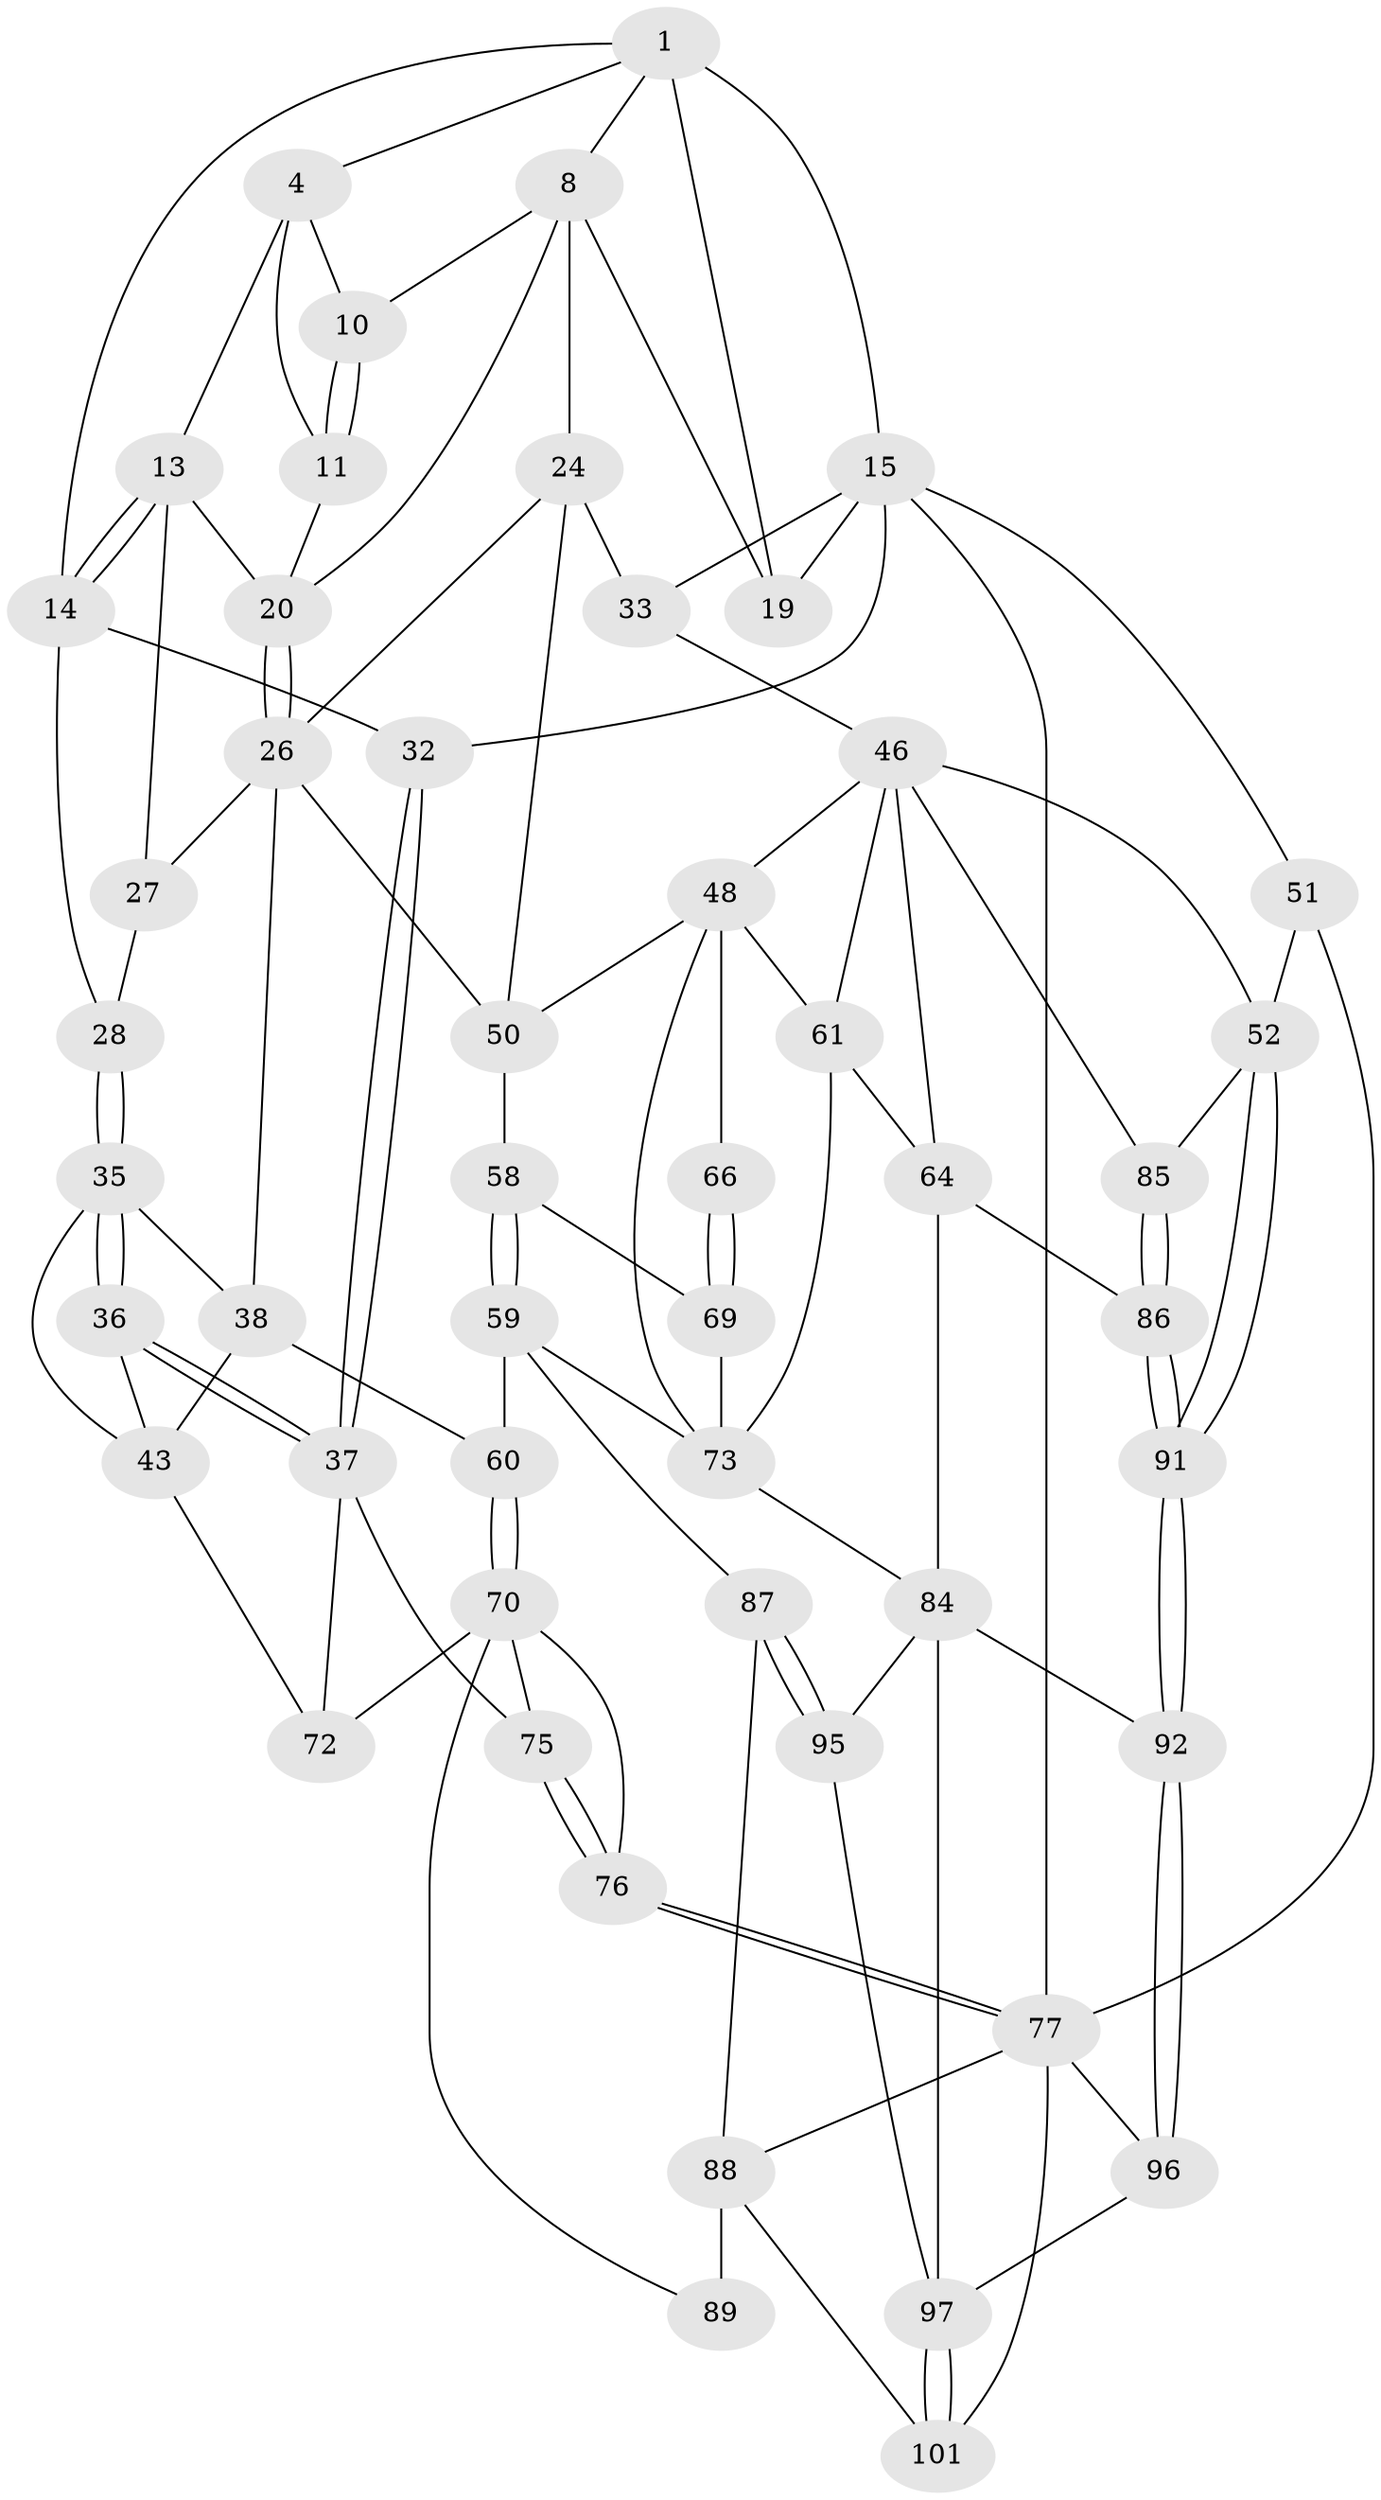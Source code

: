 // original degree distribution, {3: 0.0196078431372549, 6: 0.20588235294117646, 5: 0.5490196078431373, 4: 0.22549019607843138}
// Generated by graph-tools (version 1.1) at 2025/17/03/09/25 04:17:00]
// undirected, 51 vertices, 114 edges
graph export_dot {
graph [start="1"]
  node [color=gray90,style=filled];
  1 [pos="+0.39261928470367763+0",super="+6+2"];
  4 [pos="+0.25270195334210915+0.051219054396081",super="+12+5"];
  8 [pos="+0.7251880422097827+0.10505479357278387",super="+9+23"];
  10 [pos="+0.43252008370605555+0.03663289309083757"];
  11 [pos="+0.39214983007065646+0.10990221506005246"];
  13 [pos="+0.2526928355936525+0.14906314347599342",super="+22"];
  14 [pos="+0.1285737138597909+0.15458636027140868",super="+29"];
  15 [pos="+1+0",super="+16+17"];
  19 [pos="+0.9319419396142261+0.16835501399262934"];
  20 [pos="+0.5289142819878027+0.23976376540027078",super="+21"];
  24 [pos="+0.7191511811717718+0.28036042740097283",super="+25"];
  26 [pos="+0.5634169736631811+0.32832729766970437",super="+30"];
  27 [pos="+0.3512190078952346+0.28813220637627585"];
  28 [pos="+0.15135135174154057+0.25431343614634694"];
  32 [pos="+0+0.3652633584165167"];
  33 [pos="+1+0.2883360137285144",super="+45+34"];
  35 [pos="+0.13558713668033867+0.3449177229912998",super="+40"];
  36 [pos="+0.11260900120484613+0.3624536763395799"];
  37 [pos="+0+0.4388299977437853",super="+74"];
  38 [pos="+0.28430531610762216+0.39044720240386044",super="+39+42"];
  43 [pos="+0.13490504553294413+0.5318338252312651",super="+44"];
  46 [pos="+0.8888752362416393+0.48843121727923705",super="+47+54"];
  48 [pos="+0.7920101820301025+0.5109431115851877",super="+49+62"];
  50 [pos="+0.6107975512162986+0.40800514231995555",super="+57"];
  51 [pos="+1+0.6680624446441522"];
  52 [pos="+1+0.6677635785666405",super="+53"];
  58 [pos="+0.3819618720521468+0.5583355111209278"];
  59 [pos="+0.33528915925139197+0.6177385112345049",super="+81"];
  60 [pos="+0.31432621672853667+0.6269053072719961"];
  61 [pos="+0.7999998305100074+0.6011727771933217",super="+65"];
  64 [pos="+0.8202844027157887+0.646561073615389",super="+83"];
  66 [pos="+0.6206141483229285+0.4372547912101125",super="+67"];
  69 [pos="+0.4996152591560247+0.619438769111813",super="+78"];
  70 [pos="+0.2688299087427941+0.6817299822581612",super="+90+71"];
  72 [pos="+0.08900848672859996+0.5471283630800795"];
  73 [pos="+0.7222644128176974+0.6340689950182055",super="+79"];
  75 [pos="+0+1"];
  76 [pos="+0+1"];
  77 [pos="+0+1",super="+82"];
  84 [pos="+0.6862279317781531+0.7541575737668326",super="+93"];
  85 [pos="+0.9729407678148021+0.6767938522503273"];
  86 [pos="+0.8669348315568877+0.775895348567446"];
  87 [pos="+0.48924458359201234+0.8090656921725355"];
  88 [pos="+0.4672757591271969+0.8240754127541562",super="+99"];
  89 [pos="+0.3232382921094104+0.8331180482313082"];
  91 [pos="+0.8371974212361046+0.9065101345533635"];
  92 [pos="+0.8315127571899096+0.9168153912995258"];
  95 [pos="+0.528165659979868+0.8550071986491263"];
  96 [pos="+0.8333680270106968+0.9315013521394926"];
  97 [pos="+0.5897562270956745+0.9588216468171202",super="+98"];
  101 [pos="+0.5109784121495363+1"];
  1 -- 8;
  1 -- 19;
  1 -- 15 [weight=2];
  1 -- 4;
  1 -- 14;
  4 -- 11;
  4 -- 13;
  4 -- 10;
  8 -- 10;
  8 -- 20;
  8 -- 24;
  8 -- 19;
  10 -- 11;
  10 -- 11;
  11 -- 20;
  13 -- 14;
  13 -- 14;
  13 -- 27;
  13 -- 20;
  14 -- 32;
  14 -- 28;
  15 -- 32;
  15 -- 77 [weight=2];
  15 -- 33;
  15 -- 19;
  15 -- 51;
  20 -- 26;
  20 -- 26;
  24 -- 33;
  24 -- 26;
  24 -- 50;
  26 -- 27;
  26 -- 50;
  26 -- 38 [weight=2];
  27 -- 28;
  28 -- 35;
  28 -- 35;
  32 -- 37;
  32 -- 37;
  33 -- 46;
  35 -- 36;
  35 -- 36;
  35 -- 43;
  35 -- 38;
  36 -- 37;
  36 -- 37;
  36 -- 43;
  37 -- 72;
  37 -- 75;
  38 -- 43;
  38 -- 60;
  43 -- 72;
  46 -- 48;
  46 -- 61;
  46 -- 64;
  46 -- 85;
  46 -- 52;
  48 -- 50;
  48 -- 66 [weight=2];
  48 -- 73;
  48 -- 61;
  50 -- 58;
  51 -- 52;
  51 -- 77;
  52 -- 91;
  52 -- 91;
  52 -- 85;
  58 -- 59;
  58 -- 59;
  58 -- 69;
  59 -- 60;
  59 -- 73;
  59 -- 87;
  60 -- 70;
  60 -- 70;
  61 -- 64;
  61 -- 73;
  64 -- 84;
  64 -- 86;
  66 -- 69 [weight=2];
  66 -- 69;
  69 -- 73;
  70 -- 89;
  70 -- 76;
  70 -- 72;
  70 -- 75;
  73 -- 84;
  75 -- 76;
  75 -- 76;
  76 -- 77;
  76 -- 77;
  77 -- 88;
  77 -- 96;
  77 -- 101;
  84 -- 92;
  84 -- 95;
  84 -- 97;
  85 -- 86;
  85 -- 86;
  86 -- 91;
  86 -- 91;
  87 -- 88;
  87 -- 95;
  87 -- 95;
  88 -- 89 [weight=2];
  88 -- 101;
  91 -- 92;
  91 -- 92;
  92 -- 96;
  92 -- 96;
  95 -- 97;
  96 -- 97;
  97 -- 101;
  97 -- 101;
}
